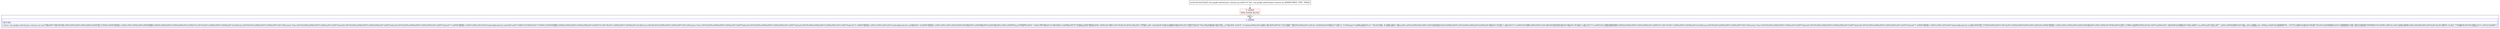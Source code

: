 digraph "CFG forcom.google.android.gms.common.zzj.zzd()[B" {
subgraph cluster_Region_188699392 {
label = "R(1:1)";
node [shape=record,color=blue];
Node_1 [shape=record,label="{1\:\ 0x0006|RETURN\l|return com.google.android.gms.common.zze.zza(\"0u0004¨0u0003 u0003u0002u0001u0002u0002tu0000Õ¸l\}ÓNõ0ru0006t*H÷ru0001u0001u0004u0005u000001u000b0tu0006u0003Uu0004u0006u0013u0002US1u00130u0011u0006u0003Uu0004bu0013nCalifornia1u00160u0014u0006u0003Uu0004u0007u0013rMountain View1u00100u000eu0006u0003Uu0004nu0013u0007Android1u00100u000eu0006u0003Uu0004u000bu0013u0007Android1u00100u000eu0006u0003Uu0004u0003u0013u0007Android1\"0 u0006t*H÷ru0001tu0001u0016u0013android@android.com0u001eu0017r080415233656Zu0017r350901233656Z01u000b0tu0006u0003Uu0004u0006u0013u0002US1u00130u0011u0006u0003Uu0004bu0013nCalifornia1u00160u0014u0006u0003Uu0004u0007u0013rMountain View1u00100u000eu0006u0003Uu0004nu0013u0007Android1u00100u000eu0006u0003Uu0004u000bu0013u0007Android1u00100u000eu0006u0003Uu0004u0003u0013u0007Android1\"0 u0006t*H÷ru0001tu0001u0016u0013android@android.com0u0001 0ru0006t*H÷ru0001u0001u0001u0005u0000u0003u0001ru00000u0001bu0002u0001u0001u0000ÖÎ.bn¿â1MÑ³ÏÓu0018´=3úftá½¶ÑÛu0013ö,9ßVøF=e¾ÀóÊBku0007Å¨íZ9ÁgçkÉ¹'Ku000b\"u0000u0019©)u0015årÅm*0u001b£oÅüu0011:ÖËt5¡m#«\}úîáeäßu001fn½§nQlNu0005u0011Ê\|fUu0017[ÃuùHÅj®b¤O¦¤Ý\}¿,n5\"­u0006¸Ìu0018^±Uyîømbu000bu001daÀù¯±ÂëÑu0007êE«Ûh£Ç^TÇlSÔu000bu0012u001dç»Óu000ebfu0018áªaÛ¼Ý\<d_\/UóÔÃuì@p©?qQØ6pÁju001a¾^òÑu0018á¸®ó)ðf¿láD¬èmu001cu001bu000fu0002u0001u0003£ü0ù0u001du0006u0003Uu001du000eu0004u0016u0004u0014u001cÅ¾LC\<a:u0015°L¼u0003òOà²0Éu0006u0003Uu001d#u0004Á0¾u0014u001cÅ¾LC\<a:u0015°L¼u0003òOà²¡¤01u000b0tu0006u0003Uu0004u0006u0013u0002US1u00130u0011u0006u0003Uu0004bu0013nCalifornia1u00160u0014u0006u0003Uu0004u0007u0013rMountain View1u00100u000eu0006u0003Uu0004nu0013u0007Android1u00100u000eu0006u0003Uu0004u000bu0013u0007Android1u00100u000eu0006u0003Uu0004u0003u0013u0007Android1\"0 u0006t*H÷ru0001tu0001u0016u0013android@android.comtu0000Õ¸l\}ÓNõ0fu0006u0003Uu001du0013u0004u00050u0003u0001u0001ÿ0ru0006t*H÷ru0001u0001u0004u0005u0000u0003u0001u0001u0000u0019Ófñu0005ûx?Lr\}Ò##=@zÏÎu0000bu001d[×ÆéÖí ku000eu0011 u0006Al¢Du0013ÒkJ àõ$ÊÒ»nL¡u0001ju0015n¡ì]ÉZ^:u0001u00006ôHÕu0010¿.u001eag:;åm¯u000bw±Â)ãÂUãèL]#ïºtËñ; +NZ\"É2cHJ#Òü)úu00199u3¯Øªu0016u000fBÂÐu0016\>fCéÁ\/ Á33[Àÿk\"ÞÑ­DB)¥9©Nï­«ÐeÎÒK\>QåÝ\{fx\{ïu0012þû¤Ä#ûOøÌILu0002ðõu0005u0016u0012ÿe)9\>FêÅ»!òwÁQª_*¦'Ñè§n¶u00035iÞ;¿ÿ\|©Ú\>u0012Cöu000b\")\l}"];
}
Node_0 [shape=record,color=red,label="{0\:\ 0x0000|MTH_ENTER_BLOCK\l}"];
MethodNode[shape=record,label="{protected final byte[] com.google.android.gms.common.zzj.zzd((r1v0 'this' com.google.android.gms.common.zzj A[IMMUTABLE_TYPE, THIS])) }"];
MethodNode -> Node_0;
Node_0 -> Node_1;
}


